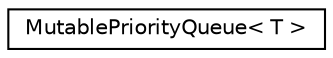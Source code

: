digraph "Graphical Class Hierarchy"
{
  edge [fontname="Helvetica",fontsize="10",labelfontname="Helvetica",labelfontsize="10"];
  node [fontname="Helvetica",fontsize="10",shape=record];
  rankdir="LR";
  Node0 [label="MutablePriorityQueue\< T \>",height=0.2,width=0.4,color="black", fillcolor="white", style="filled",URL="$class_mutable_priority_queue.html"];
}
